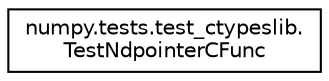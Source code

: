 digraph "Graphical Class Hierarchy"
{
 // LATEX_PDF_SIZE
  edge [fontname="Helvetica",fontsize="10",labelfontname="Helvetica",labelfontsize="10"];
  node [fontname="Helvetica",fontsize="10",shape=record];
  rankdir="LR";
  Node0 [label="numpy.tests.test_ctypeslib.\lTestNdpointerCFunc",height=0.2,width=0.4,color="black", fillcolor="white", style="filled",URL="$classnumpy_1_1tests_1_1test__ctypeslib_1_1TestNdpointerCFunc.html",tooltip=" "];
}

